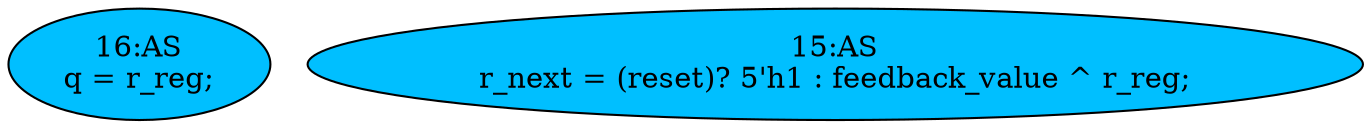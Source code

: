 strict digraph "compose( ,  )" {
	node [label="\N"];
	"16:AS"	[ast="<pyverilog.vparser.ast.Assign object at 0x7fade4724ed0>",
		def_var="['q']",
		fillcolor=deepskyblue,
		label="16:AS
q = r_reg;",
		statements="[]",
		style=filled,
		typ=Assign,
		use_var="['r_reg']"];
	"15:AS"	[ast="<pyverilog.vparser.ast.Assign object at 0x7fade4724d10>",
		def_var="['r_next']",
		fillcolor=deepskyblue,
		label="15:AS
r_next = (reset)? 5'h1 : feedback_value ^ r_reg;",
		statements="[]",
		style=filled,
		typ=Assign,
		use_var="['reset', 'feedback_value', 'r_reg']"];
}
